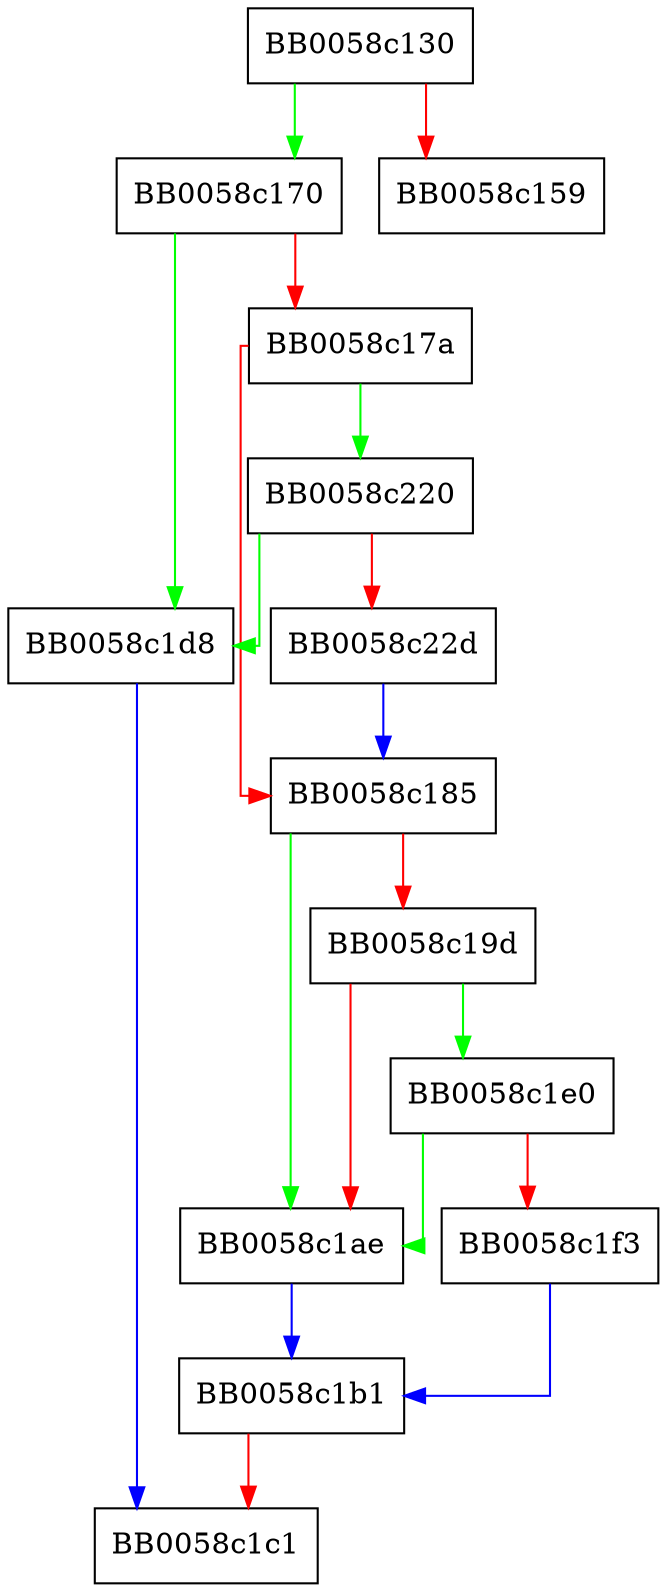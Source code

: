digraph ossl_ec_group_do_inverse_ord {
  node [shape="box"];
  graph [splines=ortho];
  BB0058c130 -> BB0058c170 [color="green"];
  BB0058c130 -> BB0058c159 [color="red"];
  BB0058c170 -> BB0058c1d8 [color="green"];
  BB0058c170 -> BB0058c17a [color="red"];
  BB0058c17a -> BB0058c220 [color="green"];
  BB0058c17a -> BB0058c185 [color="red"];
  BB0058c185 -> BB0058c1ae [color="green"];
  BB0058c185 -> BB0058c19d [color="red"];
  BB0058c19d -> BB0058c1e0 [color="green"];
  BB0058c19d -> BB0058c1ae [color="red"];
  BB0058c1ae -> BB0058c1b1 [color="blue"];
  BB0058c1b1 -> BB0058c1c1 [color="red"];
  BB0058c1d8 -> BB0058c1c1 [color="blue"];
  BB0058c1e0 -> BB0058c1ae [color="green"];
  BB0058c1e0 -> BB0058c1f3 [color="red"];
  BB0058c1f3 -> BB0058c1b1 [color="blue"];
  BB0058c220 -> BB0058c1d8 [color="green"];
  BB0058c220 -> BB0058c22d [color="red"];
  BB0058c22d -> BB0058c185 [color="blue"];
}